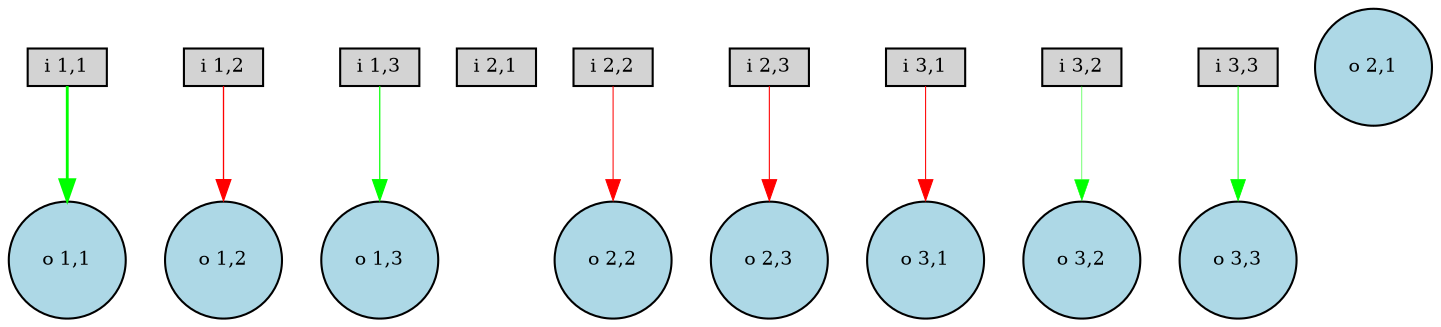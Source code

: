digraph {
	node [fontsize=9 height=0.2 shape=circle width=0.2]
	"i 1,1" [fillcolor=lightgray shape=box style=filled]
	"i 1,2" [fillcolor=lightgray shape=box style=filled]
	"i 1,3" [fillcolor=lightgray shape=box style=filled]
	"i 2,1" [fillcolor=lightgray shape=box style=filled]
	"i 2,2" [fillcolor=lightgray shape=box style=filled]
	"i 2,3" [fillcolor=lightgray shape=box style=filled]
	"i 3,1" [fillcolor=lightgray shape=box style=filled]
	"i 3,2" [fillcolor=lightgray shape=box style=filled]
	"i 3,3" [fillcolor=lightgray shape=box style=filled]
	"o 1,1" [fillcolor=lightblue style=filled]
	"o 1,2" [fillcolor=lightblue style=filled]
	"o 1,3" [fillcolor=lightblue style=filled]
	"o 2,1" [fillcolor=lightblue style=filled]
	"o 2,2" [fillcolor=lightblue style=filled]
	"o 2,3" [fillcolor=lightblue style=filled]
	"o 3,1" [fillcolor=lightblue style=filled]
	"o 3,2" [fillcolor=lightblue style=filled]
	"o 3,3" [fillcolor=lightblue style=filled]
	"i 1,2" -> "o 1,2" [color=red penwidth=0.634990349142 style=solid]
	"i 1,1" -> "o 1,1" [color=green penwidth=1.36534111171 style=solid]
	"i 3,2" -> "o 3,2" [color=green penwidth=0.257670373529 style=solid]
	"i 3,3" -> "o 3,3" [color=green penwidth=0.431644788752 style=solid]
	"i 3,1" -> "o 3,1" [color=red penwidth=0.505847303927 style=solid]
	"i 2,3" -> "o 2,3" [color=red penwidth=0.523024118702 style=solid]
	"i 1,3" -> "o 1,3" [color=green penwidth=0.571239414888 style=solid]
	"i 2,2" -> "o 2,2" [color=red penwidth=0.486049720435 style=solid]
}
